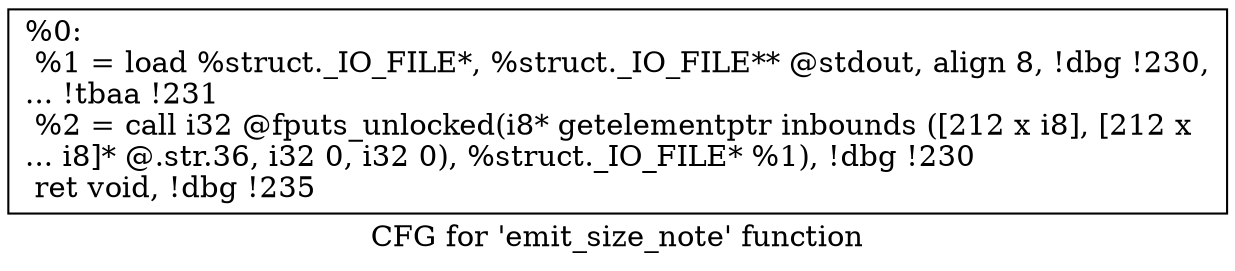 digraph "CFG for 'emit_size_note' function" {
	label="CFG for 'emit_size_note' function";

	Node0x146f600 [shape=record,label="{%0:\l  %1 = load %struct._IO_FILE*, %struct._IO_FILE** @stdout, align 8, !dbg !230,\l... !tbaa !231\l  %2 = call i32 @fputs_unlocked(i8* getelementptr inbounds ([212 x i8], [212 x\l... i8]* @.str.36, i32 0, i32 0), %struct._IO_FILE* %1), !dbg !230\l  ret void, !dbg !235\l}"];
}
